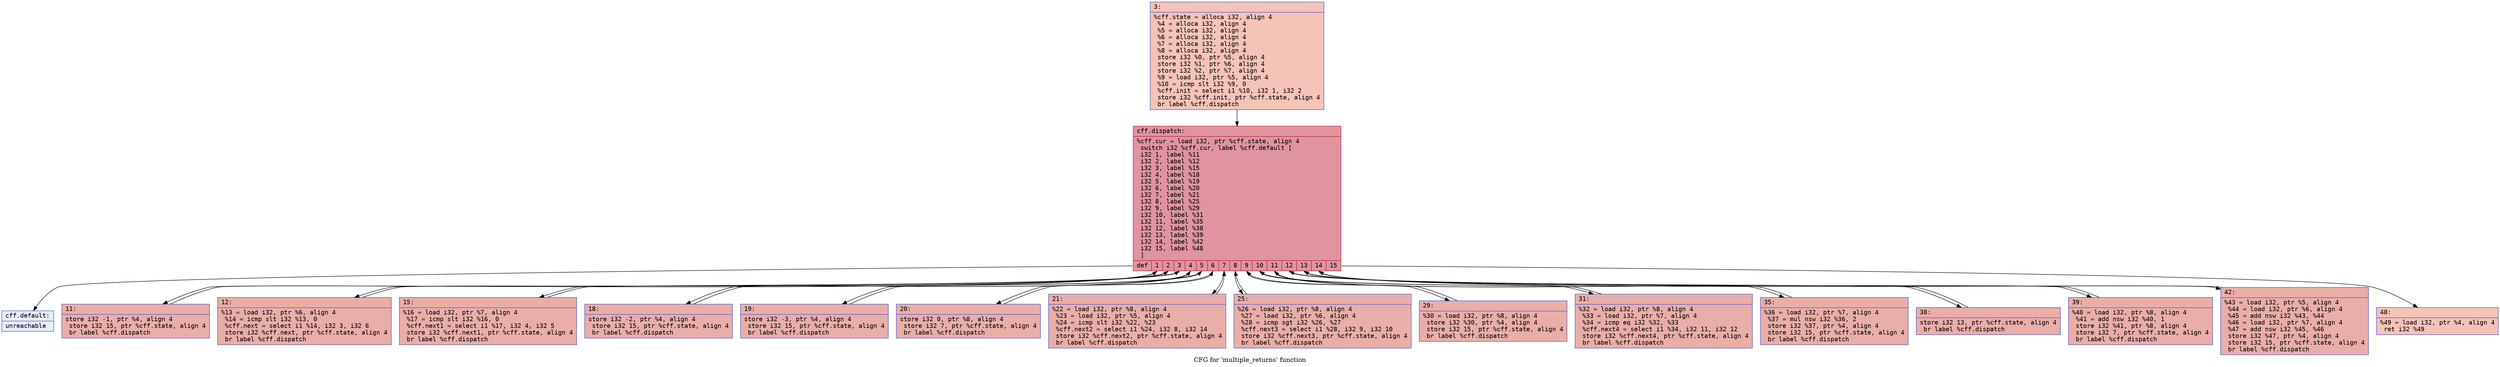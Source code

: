digraph "CFG for 'multiple_returns' function" {
	label="CFG for 'multiple_returns' function";

	Node0x5edd3ea6be90 [shape=record,color="#3d50c3ff", style=filled, fillcolor="#e8765c70" fontname="Courier",label="{3:\l|  %cff.state = alloca i32, align 4\l  %4 = alloca i32, align 4\l  %5 = alloca i32, align 4\l  %6 = alloca i32, align 4\l  %7 = alloca i32, align 4\l  %8 = alloca i32, align 4\l  store i32 %0, ptr %5, align 4\l  store i32 %1, ptr %6, align 4\l  store i32 %2, ptr %7, align 4\l  %9 = load i32, ptr %5, align 4\l  %10 = icmp slt i32 %9, 0\l  %cff.init = select i1 %10, i32 1, i32 2\l  store i32 %cff.init, ptr %cff.state, align 4\l  br label %cff.dispatch\l}"];
	Node0x5edd3ea6be90 -> Node0x5edd3ea80eb0;
	Node0x5edd3ea6c3d0 [shape=record,color="#3d50c3ff", style=filled, fillcolor="#d0473d70" fontname="Courier",label="{11:\l|  store i32 -1, ptr %4, align 4\l  store i32 15, ptr %cff.state, align 4\l  br label %cff.dispatch\l}"];
	Node0x5edd3ea6c3d0 -> Node0x5edd3ea80eb0;
	Node0x5edd3ea6c5d0 [shape=record,color="#3d50c3ff", style=filled, fillcolor="#d0473d70" fontname="Courier",label="{12:\l|  %13 = load i32, ptr %6, align 4\l  %14 = icmp slt i32 %13, 0\l  %cff.next = select i1 %14, i32 3, i32 6\l  store i32 %cff.next, ptr %cff.state, align 4\l  br label %cff.dispatch\l}"];
	Node0x5edd3ea6c5d0 -> Node0x5edd3ea80eb0;
	Node0x5edd3ea6c960 [shape=record,color="#3d50c3ff", style=filled, fillcolor="#d0473d70" fontname="Courier",label="{15:\l|  %16 = load i32, ptr %7, align 4\l  %17 = icmp slt i32 %16, 0\l  %cff.next1 = select i1 %17, i32 4, i32 5\l  store i32 %cff.next1, ptr %cff.state, align 4\l  br label %cff.dispatch\l}"];
	Node0x5edd3ea6c960 -> Node0x5edd3ea80eb0;
	Node0x5edd3ea6cc20 [shape=record,color="#3d50c3ff", style=filled, fillcolor="#d0473d70" fontname="Courier",label="{18:\l|  store i32 -2, ptr %4, align 4\l  store i32 15, ptr %cff.state, align 4\l  br label %cff.dispatch\l}"];
	Node0x5edd3ea6cc20 -> Node0x5edd3ea80eb0;
	Node0x5edd3ea6cc80 [shape=record,color="#3d50c3ff", style=filled, fillcolor="#d0473d70" fontname="Courier",label="{19:\l|  store i32 -3, ptr %4, align 4\l  store i32 15, ptr %cff.state, align 4\l  br label %cff.dispatch\l}"];
	Node0x5edd3ea6cc80 -> Node0x5edd3ea80eb0;
	Node0x5edd3ea6c9c0 [shape=record,color="#3d50c3ff", style=filled, fillcolor="#d0473d70" fontname="Courier",label="{20:\l|  store i32 0, ptr %8, align 4\l  store i32 7, ptr %cff.state, align 4\l  br label %cff.dispatch\l}"];
	Node0x5edd3ea6c9c0 -> Node0x5edd3ea80eb0;
	Node0x5edd3ea6d0c0 [shape=record,color="#3d50c3ff", style=filled, fillcolor="#d0473d70" fontname="Courier",label="{21:\l|  %22 = load i32, ptr %8, align 4\l  %23 = load i32, ptr %5, align 4\l  %24 = icmp slt i32 %22, %23\l  %cff.next2 = select i1 %24, i32 8, i32 14\l  store i32 %cff.next2, ptr %cff.state, align 4\l  br label %cff.dispatch\l}"];
	Node0x5edd3ea6d0c0 -> Node0x5edd3ea80eb0;
	Node0x5edd3ea6d320 [shape=record,color="#3d50c3ff", style=filled, fillcolor="#d0473d70" fontname="Courier",label="{25:\l|  %26 = load i32, ptr %8, align 4\l  %27 = load i32, ptr %6, align 4\l  %28 = icmp sgt i32 %26, %27\l  %cff.next3 = select i1 %28, i32 9, i32 10\l  store i32 %cff.next3, ptr %cff.state, align 4\l  br label %cff.dispatch\l}"];
	Node0x5edd3ea6d320 -> Node0x5edd3ea80eb0;
	Node0x5edd3ea6d620 [shape=record,color="#3d50c3ff", style=filled, fillcolor="#d0473d70" fontname="Courier",label="{29:\l|  %30 = load i32, ptr %8, align 4\l  store i32 %30, ptr %4, align 4\l  store i32 15, ptr %cff.state, align 4\l  br label %cff.dispatch\l}"];
	Node0x5edd3ea6d620 -> Node0x5edd3ea80eb0;
	Node0x5edd3ea6d680 [shape=record,color="#3d50c3ff", style=filled, fillcolor="#d0473d70" fontname="Courier",label="{31:\l|  %32 = load i32, ptr %8, align 4\l  %33 = load i32, ptr %7, align 4\l  %34 = icmp eq i32 %32, %33\l  %cff.next4 = select i1 %34, i32 11, i32 12\l  store i32 %cff.next4, ptr %cff.state, align 4\l  br label %cff.dispatch\l}"];
	Node0x5edd3ea6d680 -> Node0x5edd3ea80eb0;
	Node0x5edd3ea6dab0 [shape=record,color="#3d50c3ff", style=filled, fillcolor="#d0473d70" fontname="Courier",label="{35:\l|  %36 = load i32, ptr %7, align 4\l  %37 = mul nsw i32 %36, 2\l  store i32 %37, ptr %4, align 4\l  store i32 15, ptr %cff.state, align 4\l  br label %cff.dispatch\l}"];
	Node0x5edd3ea6dab0 -> Node0x5edd3ea80eb0;
	Node0x5edd3ea6db10 [shape=record,color="#3d50c3ff", style=filled, fillcolor="#d0473d70" fontname="Courier",label="{38:\l|  store i32 13, ptr %cff.state, align 4\l  br label %cff.dispatch\l}"];
	Node0x5edd3ea6db10 -> Node0x5edd3ea80eb0;
	Node0x5edd3ea6de40 [shape=record,color="#3d50c3ff", style=filled, fillcolor="#d0473d70" fontname="Courier",label="{39:\l|  %40 = load i32, ptr %8, align 4\l  %41 = add nsw i32 %40, 1\l  store i32 %41, ptr %8, align 4\l  store i32 7, ptr %cff.state, align 4\l  br label %cff.dispatch\l}"];
	Node0x5edd3ea6de40 -> Node0x5edd3ea80eb0;
	Node0x5edd3ea6d380 [shape=record,color="#3d50c3ff", style=filled, fillcolor="#d0473d70" fontname="Courier",label="{42:\l|  %43 = load i32, ptr %5, align 4\l  %44 = load i32, ptr %6, align 4\l  %45 = add nsw i32 %43, %44\l  %46 = load i32, ptr %7, align 4\l  %47 = add nsw i32 %45, %46\l  store i32 %47, ptr %4, align 4\l  store i32 15, ptr %cff.state, align 4\l  br label %cff.dispatch\l}"];
	Node0x5edd3ea6d380 -> Node0x5edd3ea80eb0;
	Node0x5edd3ea6c780 [shape=record,color="#3d50c3ff", style=filled, fillcolor="#e8765c70" fontname="Courier",label="{48:\l|  %49 = load i32, ptr %4, align 4\l  ret i32 %49\l}"];
	Node0x5edd3ea80eb0 [shape=record,color="#b70d28ff", style=filled, fillcolor="#b70d2870" fontname="Courier",label="{cff.dispatch:\l|  %cff.cur = load i32, ptr %cff.state, align 4\l  switch i32 %cff.cur, label %cff.default [\l    i32 1, label %11\l    i32 2, label %12\l    i32 3, label %15\l    i32 4, label %18\l    i32 5, label %19\l    i32 6, label %20\l    i32 7, label %21\l    i32 8, label %25\l    i32 9, label %29\l    i32 10, label %31\l    i32 11, label %35\l    i32 12, label %38\l    i32 13, label %39\l    i32 14, label %42\l    i32 15, label %48\l  ]\l|{<s0>def|<s1>1|<s2>2|<s3>3|<s4>4|<s5>5|<s6>6|<s7>7|<s8>8|<s9>9|<s10>10|<s11>11|<s12>12|<s13>13|<s14>14|<s15>15}}"];
	Node0x5edd3ea80eb0:s0 -> Node0x5edd3ea80f40;
	Node0x5edd3ea80eb0:s1 -> Node0x5edd3ea6c3d0;
	Node0x5edd3ea80eb0:s2 -> Node0x5edd3ea6c5d0;
	Node0x5edd3ea80eb0:s3 -> Node0x5edd3ea6c960;
	Node0x5edd3ea80eb0:s4 -> Node0x5edd3ea6cc20;
	Node0x5edd3ea80eb0:s5 -> Node0x5edd3ea6cc80;
	Node0x5edd3ea80eb0:s6 -> Node0x5edd3ea6c9c0;
	Node0x5edd3ea80eb0:s7 -> Node0x5edd3ea6d0c0;
	Node0x5edd3ea80eb0:s8 -> Node0x5edd3ea6d320;
	Node0x5edd3ea80eb0:s9 -> Node0x5edd3ea6d620;
	Node0x5edd3ea80eb0:s10 -> Node0x5edd3ea6d680;
	Node0x5edd3ea80eb0:s11 -> Node0x5edd3ea6dab0;
	Node0x5edd3ea80eb0:s12 -> Node0x5edd3ea6db10;
	Node0x5edd3ea80eb0:s13 -> Node0x5edd3ea6de40;
	Node0x5edd3ea80eb0:s14 -> Node0x5edd3ea6d380;
	Node0x5edd3ea80eb0:s15 -> Node0x5edd3ea6c780;
	Node0x5edd3ea80f40 [shape=record,color="#3d50c3ff", style=filled, fillcolor="#c7d7f070" fontname="Courier",label="{cff.default:\l|  unreachable\l}"];
}

